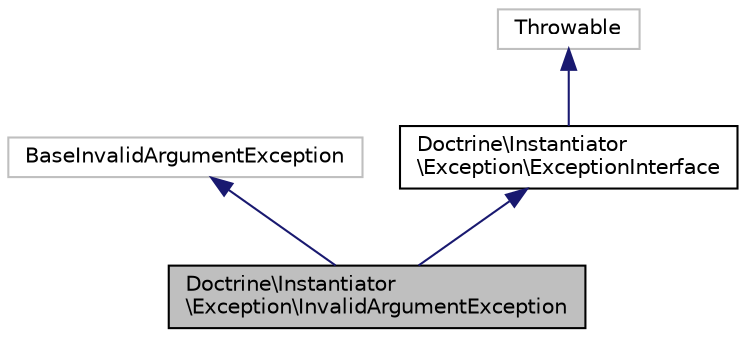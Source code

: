 digraph "Doctrine\Instantiator\Exception\InvalidArgumentException"
{
  edge [fontname="Helvetica",fontsize="10",labelfontname="Helvetica",labelfontsize="10"];
  node [fontname="Helvetica",fontsize="10",shape=record];
  Node0 [label="Doctrine\\Instantiator\l\\Exception\\InvalidArgumentException",height=0.2,width=0.4,color="black", fillcolor="grey75", style="filled", fontcolor="black"];
  Node1 -> Node0 [dir="back",color="midnightblue",fontsize="10",style="solid",fontname="Helvetica"];
  Node1 [label="BaseInvalidArgumentException",height=0.2,width=0.4,color="grey75", fillcolor="white", style="filled"];
  Node2 -> Node0 [dir="back",color="midnightblue",fontsize="10",style="solid",fontname="Helvetica"];
  Node2 [label="Doctrine\\Instantiator\l\\Exception\\ExceptionInterface",height=0.2,width=0.4,color="black", fillcolor="white", style="filled",URL="$interfaceDoctrine_1_1Instantiator_1_1Exception_1_1ExceptionInterface.html"];
  Node3 -> Node2 [dir="back",color="midnightblue",fontsize="10",style="solid",fontname="Helvetica"];
  Node3 [label="Throwable",height=0.2,width=0.4,color="grey75", fillcolor="white", style="filled"];
}
